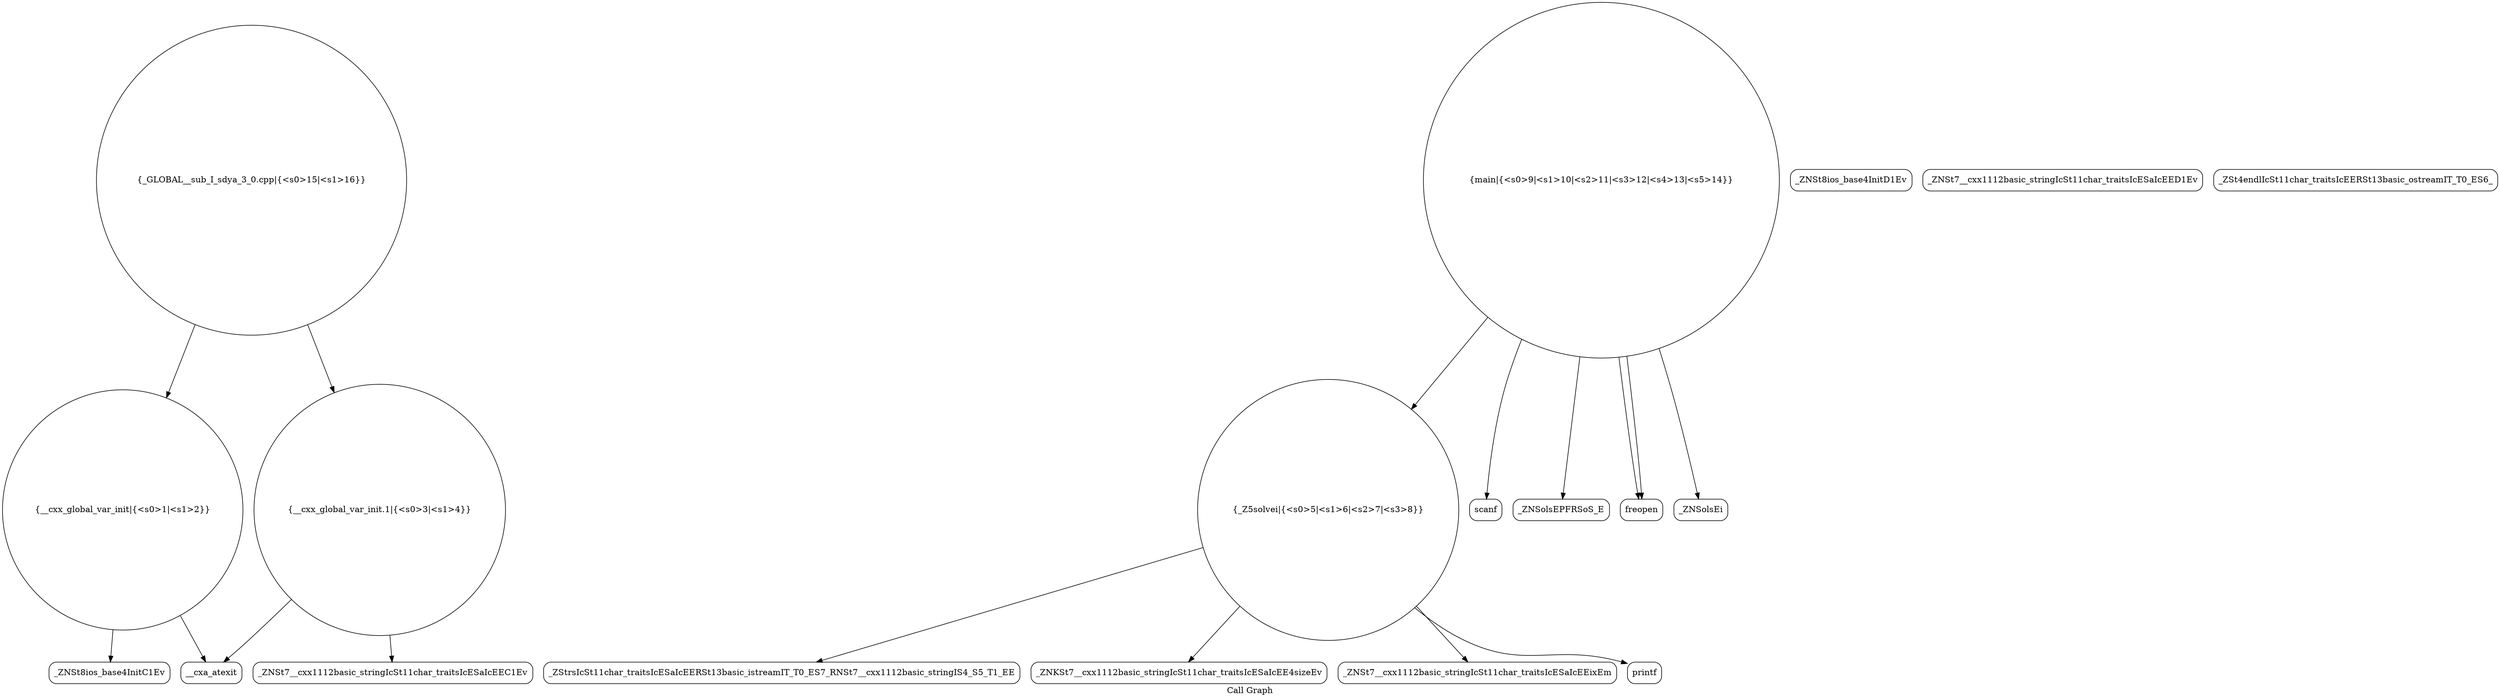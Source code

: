 digraph "Call Graph" {
	label="Call Graph";

	Node0x55a5a6a48da0 [shape=record,shape=circle,label="{__cxx_global_var_init|{<s0>1|<s1>2}}"];
	Node0x55a5a6a48da0:s0 -> Node0x55a5a6a49230[color=black];
	Node0x55a5a6a48da0:s1 -> Node0x55a5a6a49330[color=black];
	Node0x55a5a6a49530 [shape=record,shape=circle,label="{_Z5solvei|{<s0>5|<s1>6|<s2>7|<s3>8}}"];
	Node0x55a5a6a49530:s0 -> Node0x55a5a6a495b0[color=black];
	Node0x55a5a6a49530:s1 -> Node0x55a5a6a49630[color=black];
	Node0x55a5a6a49530:s2 -> Node0x55a5a6a496b0[color=black];
	Node0x55a5a6a49530:s3 -> Node0x55a5a6a49730[color=black];
	Node0x55a5a6a498b0 [shape=record,shape=Mrecord,label="{scanf}"];
	Node0x55a5a6a492b0 [shape=record,shape=Mrecord,label="{_ZNSt8ios_base4InitD1Ev}"];
	Node0x55a5a6a49630 [shape=record,shape=Mrecord,label="{_ZNKSt7__cxx1112basic_stringIcSt11char_traitsIcESaIcEE4sizeEv}"];
	Node0x55a5a6a499b0 [shape=record,shape=Mrecord,label="{_ZNSolsEPFRSoS_E}"];
	Node0x55a5a6a493b0 [shape=record,shape=circle,label="{__cxx_global_var_init.1|{<s0>3|<s1>4}}"];
	Node0x55a5a6a493b0:s0 -> Node0x55a5a6a49430[color=black];
	Node0x55a5a6a493b0:s1 -> Node0x55a5a6a49330[color=black];
	Node0x55a5a6a49730 [shape=record,shape=Mrecord,label="{printf}"];
	Node0x55a5a6a49ab0 [shape=record,shape=circle,label="{_GLOBAL__sub_I_sdya_3_0.cpp|{<s0>15|<s1>16}}"];
	Node0x55a5a6a49ab0:s0 -> Node0x55a5a6a48da0[color=black];
	Node0x55a5a6a49ab0:s1 -> Node0x55a5a6a493b0[color=black];
	Node0x55a5a6a494b0 [shape=record,shape=Mrecord,label="{_ZNSt7__cxx1112basic_stringIcSt11char_traitsIcESaIcEED1Ev}"];
	Node0x55a5a6a49830 [shape=record,shape=Mrecord,label="{freopen}"];
	Node0x55a5a6a49230 [shape=record,shape=Mrecord,label="{_ZNSt8ios_base4InitC1Ev}"];
	Node0x55a5a6a495b0 [shape=record,shape=Mrecord,label="{_ZStrsIcSt11char_traitsIcESaIcEERSt13basic_istreamIT_T0_ES7_RNSt7__cxx1112basic_stringIS4_S5_T1_EE}"];
	Node0x55a5a6a49930 [shape=record,shape=Mrecord,label="{_ZNSolsEi}"];
	Node0x55a5a6a49330 [shape=record,shape=Mrecord,label="{__cxa_atexit}"];
	Node0x55a5a6a496b0 [shape=record,shape=Mrecord,label="{_ZNSt7__cxx1112basic_stringIcSt11char_traitsIcESaIcEEixEm}"];
	Node0x55a5a6a49a30 [shape=record,shape=Mrecord,label="{_ZSt4endlIcSt11char_traitsIcEERSt13basic_ostreamIT_T0_ES6_}"];
	Node0x55a5a6a49430 [shape=record,shape=Mrecord,label="{_ZNSt7__cxx1112basic_stringIcSt11char_traitsIcESaIcEEC1Ev}"];
	Node0x55a5a6a497b0 [shape=record,shape=circle,label="{main|{<s0>9|<s1>10|<s2>11|<s3>12|<s4>13|<s5>14}}"];
	Node0x55a5a6a497b0:s0 -> Node0x55a5a6a49830[color=black];
	Node0x55a5a6a497b0:s1 -> Node0x55a5a6a49830[color=black];
	Node0x55a5a6a497b0:s2 -> Node0x55a5a6a498b0[color=black];
	Node0x55a5a6a497b0:s3 -> Node0x55a5a6a49530[color=black];
	Node0x55a5a6a497b0:s4 -> Node0x55a5a6a49930[color=black];
	Node0x55a5a6a497b0:s5 -> Node0x55a5a6a499b0[color=black];
}
